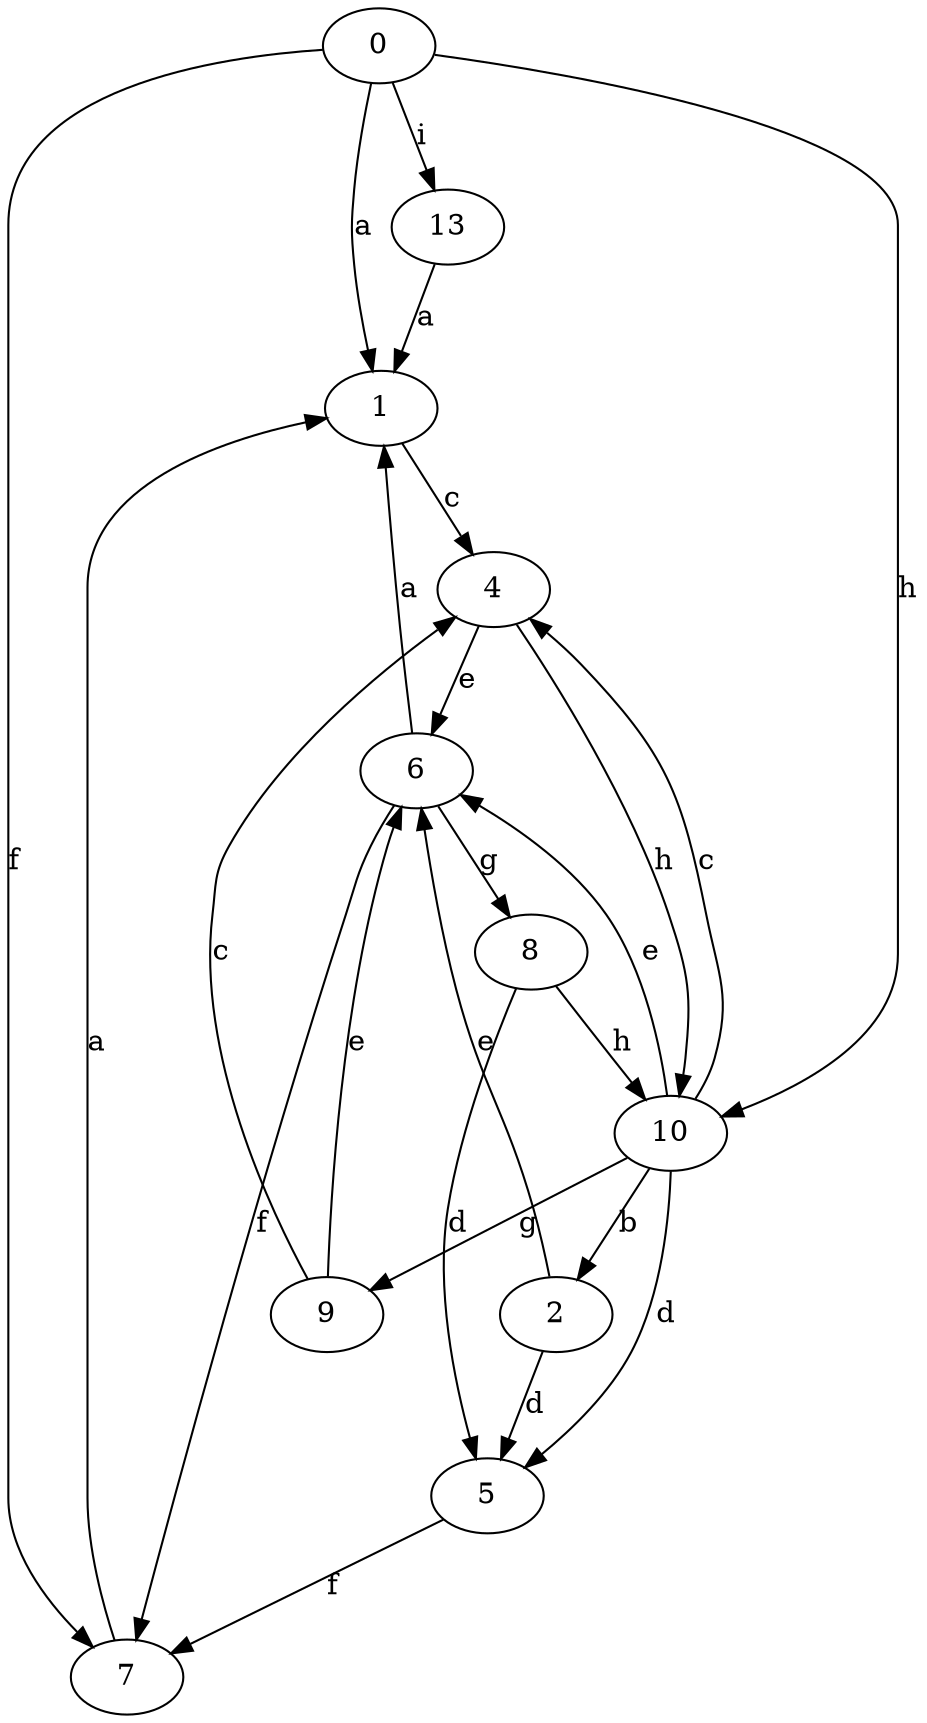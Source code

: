 strict digraph  {
0;
1;
2;
4;
5;
6;
7;
8;
9;
10;
13;
0 -> 1  [label=a];
0 -> 7  [label=f];
0 -> 10  [label=h];
0 -> 13  [label=i];
1 -> 4  [label=c];
2 -> 5  [label=d];
2 -> 6  [label=e];
4 -> 6  [label=e];
4 -> 10  [label=h];
5 -> 7  [label=f];
6 -> 1  [label=a];
6 -> 7  [label=f];
6 -> 8  [label=g];
7 -> 1  [label=a];
8 -> 5  [label=d];
8 -> 10  [label=h];
9 -> 4  [label=c];
9 -> 6  [label=e];
10 -> 2  [label=b];
10 -> 4  [label=c];
10 -> 5  [label=d];
10 -> 6  [label=e];
10 -> 9  [label=g];
13 -> 1  [label=a];
}
